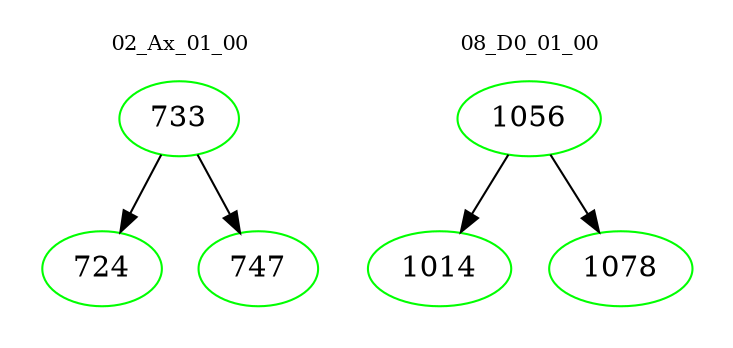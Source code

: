 digraph{
subgraph cluster_0 {
color = white
label = "02_Ax_01_00";
fontsize=10;
T0_733 [label="733", color="green"]
T0_733 -> T0_724 [color="black"]
T0_724 [label="724", color="green"]
T0_733 -> T0_747 [color="black"]
T0_747 [label="747", color="green"]
}
subgraph cluster_1 {
color = white
label = "08_D0_01_00";
fontsize=10;
T1_1056 [label="1056", color="green"]
T1_1056 -> T1_1014 [color="black"]
T1_1014 [label="1014", color="green"]
T1_1056 -> T1_1078 [color="black"]
T1_1078 [label="1078", color="green"]
}
}
